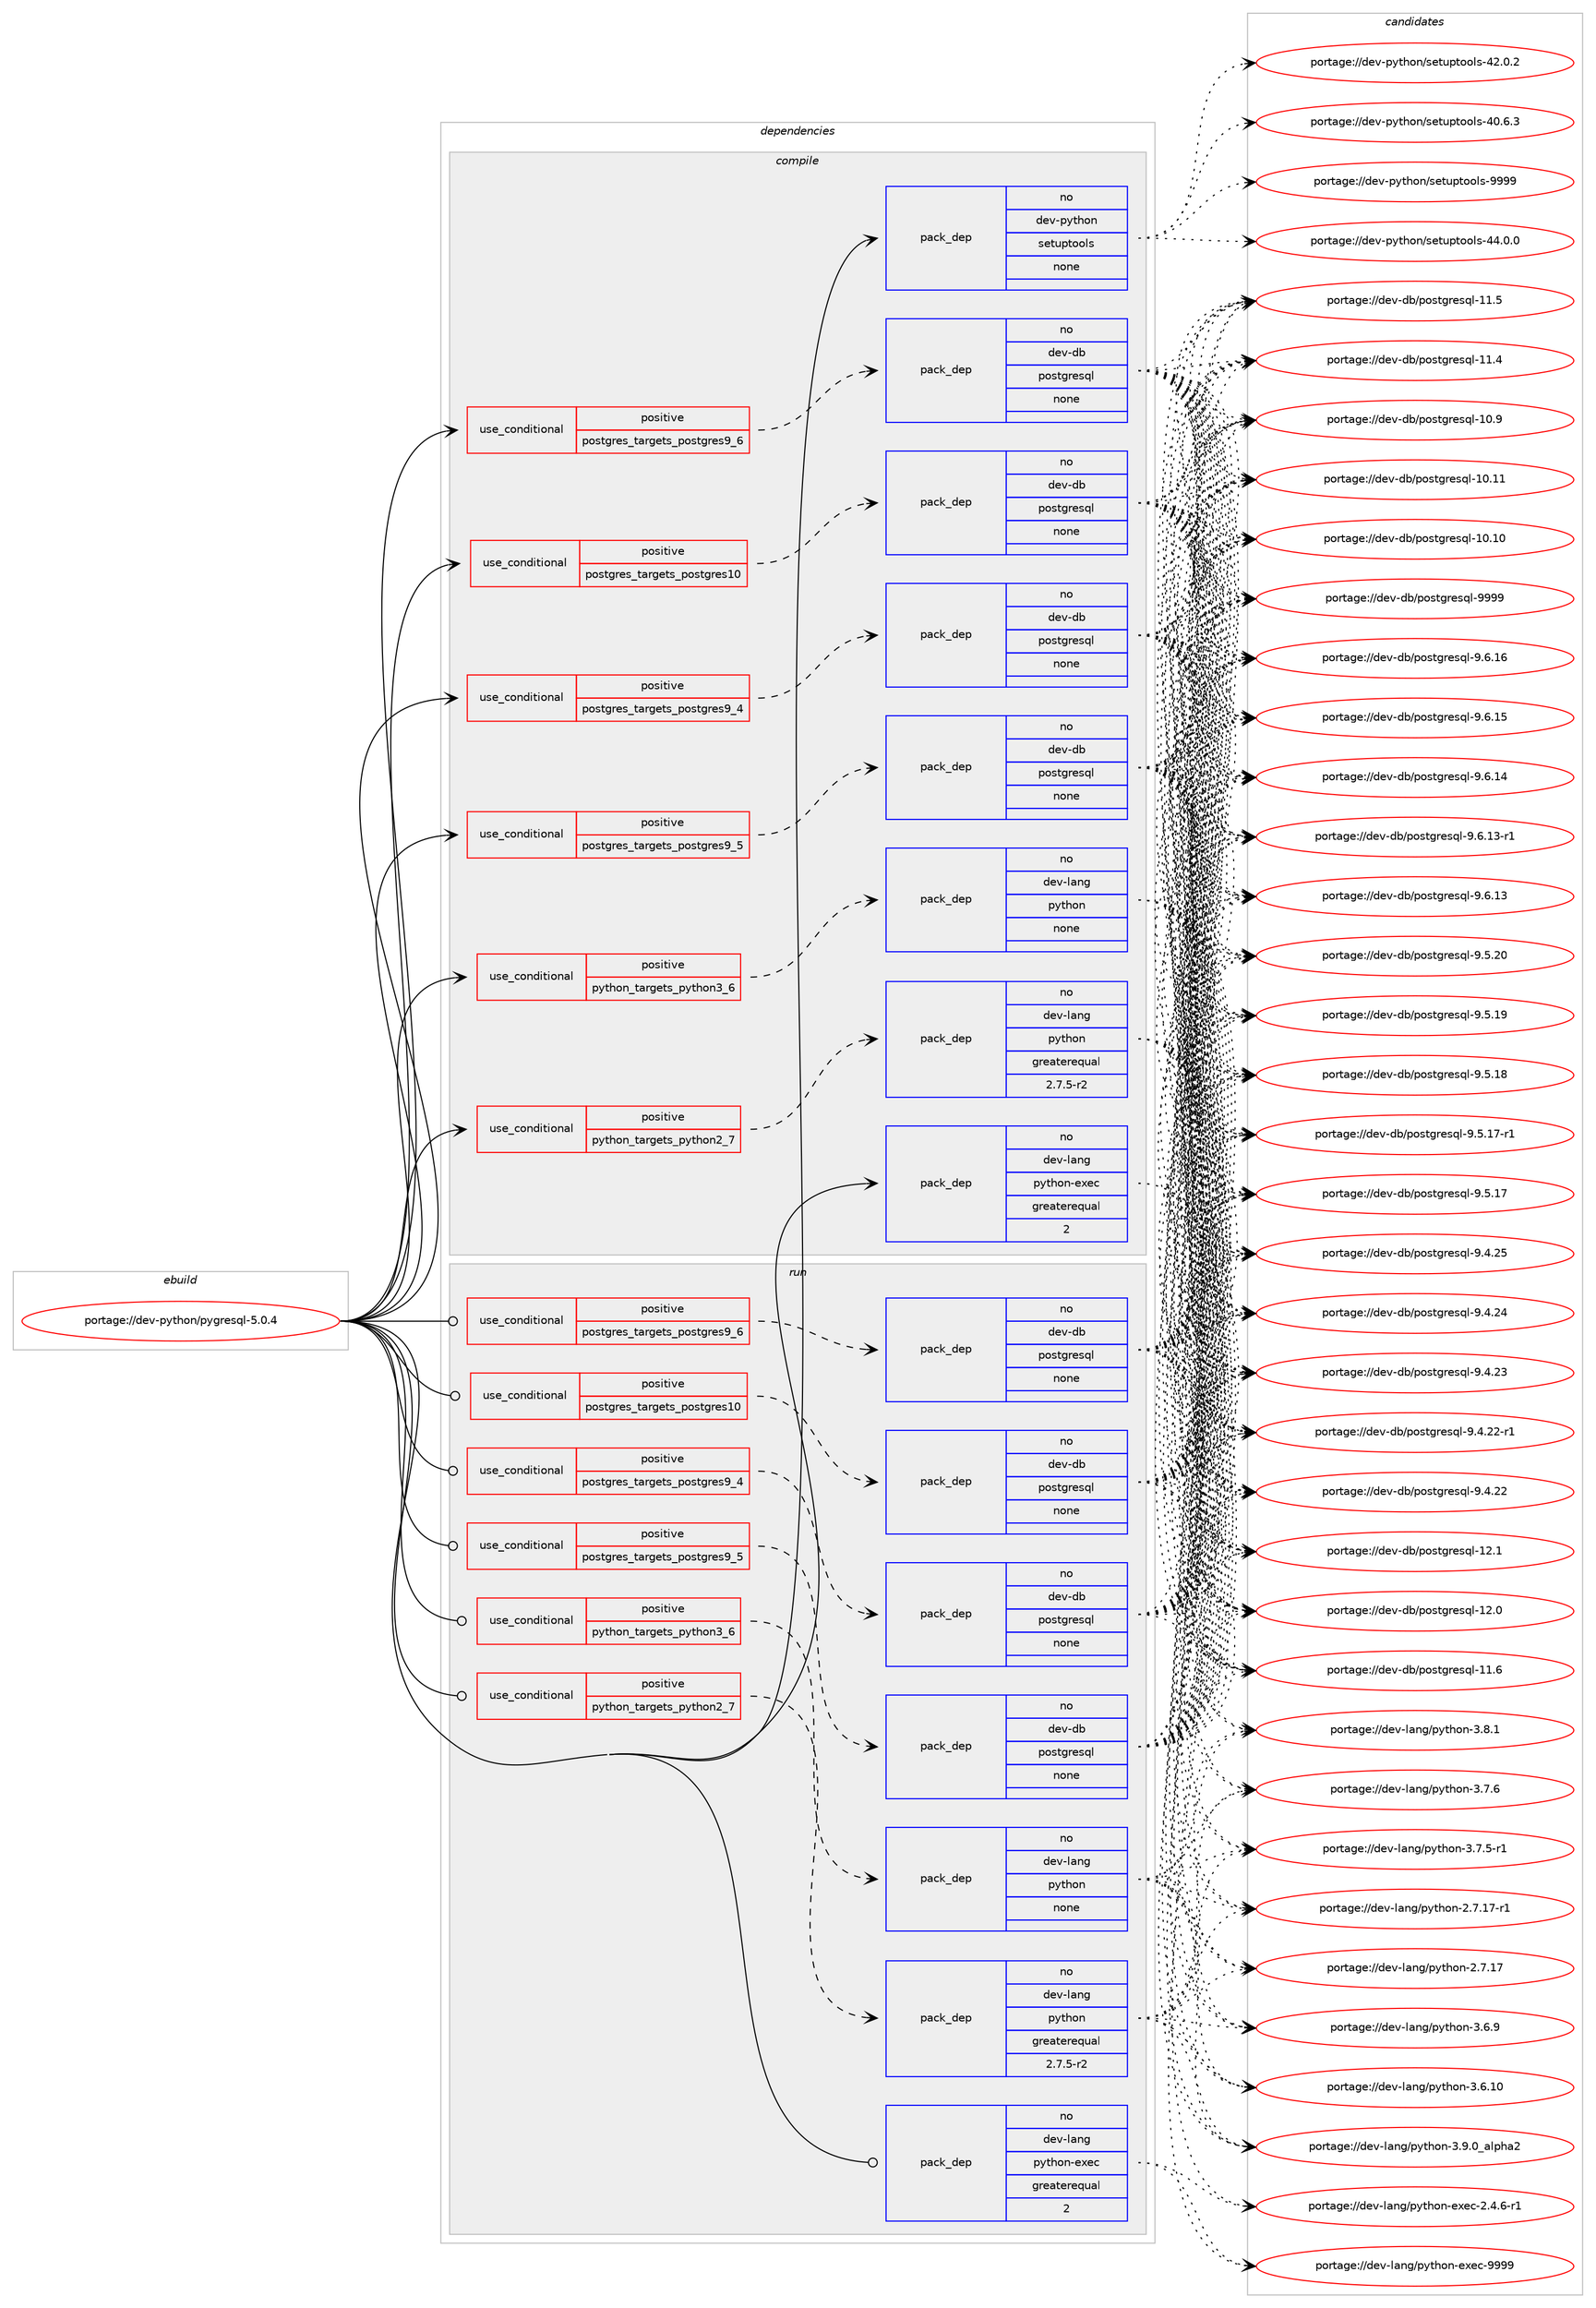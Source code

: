 digraph prolog {

# *************
# Graph options
# *************

newrank=true;
concentrate=true;
compound=true;
graph [rankdir=LR,fontname=Helvetica,fontsize=10,ranksep=1.5];#, ranksep=2.5, nodesep=0.2];
edge  [arrowhead=vee];
node  [fontname=Helvetica,fontsize=10];

# **********
# The ebuild
# **********

subgraph cluster_leftcol {
color=gray;
label=<<i>ebuild</i>>;
id [label="portage://dev-python/pygresql-5.0.4", color=red, width=4, href="../dev-python/pygresql-5.0.4.svg"];
}

# ****************
# The dependencies
# ****************

subgraph cluster_midcol {
color=gray;
label=<<i>dependencies</i>>;
subgraph cluster_compile {
fillcolor="#eeeeee";
style=filled;
label=<<i>compile</i>>;
subgraph cond109330 {
dependency437668 [label=<<TABLE BORDER="0" CELLBORDER="1" CELLSPACING="0" CELLPADDING="4"><TR><TD ROWSPAN="3" CELLPADDING="10">use_conditional</TD></TR><TR><TD>positive</TD></TR><TR><TD>postgres_targets_postgres10</TD></TR></TABLE>>, shape=none, color=red];
subgraph pack323401 {
dependency437669 [label=<<TABLE BORDER="0" CELLBORDER="1" CELLSPACING="0" CELLPADDING="4" WIDTH="220"><TR><TD ROWSPAN="6" CELLPADDING="30">pack_dep</TD></TR><TR><TD WIDTH="110">no</TD></TR><TR><TD>dev-db</TD></TR><TR><TD>postgresql</TD></TR><TR><TD>none</TD></TR><TR><TD></TD></TR></TABLE>>, shape=none, color=blue];
}
dependency437668:e -> dependency437669:w [weight=20,style="dashed",arrowhead="vee"];
}
id:e -> dependency437668:w [weight=20,style="solid",arrowhead="vee"];
subgraph cond109331 {
dependency437670 [label=<<TABLE BORDER="0" CELLBORDER="1" CELLSPACING="0" CELLPADDING="4"><TR><TD ROWSPAN="3" CELLPADDING="10">use_conditional</TD></TR><TR><TD>positive</TD></TR><TR><TD>postgres_targets_postgres9_4</TD></TR></TABLE>>, shape=none, color=red];
subgraph pack323402 {
dependency437671 [label=<<TABLE BORDER="0" CELLBORDER="1" CELLSPACING="0" CELLPADDING="4" WIDTH="220"><TR><TD ROWSPAN="6" CELLPADDING="30">pack_dep</TD></TR><TR><TD WIDTH="110">no</TD></TR><TR><TD>dev-db</TD></TR><TR><TD>postgresql</TD></TR><TR><TD>none</TD></TR><TR><TD></TD></TR></TABLE>>, shape=none, color=blue];
}
dependency437670:e -> dependency437671:w [weight=20,style="dashed",arrowhead="vee"];
}
id:e -> dependency437670:w [weight=20,style="solid",arrowhead="vee"];
subgraph cond109332 {
dependency437672 [label=<<TABLE BORDER="0" CELLBORDER="1" CELLSPACING="0" CELLPADDING="4"><TR><TD ROWSPAN="3" CELLPADDING="10">use_conditional</TD></TR><TR><TD>positive</TD></TR><TR><TD>postgres_targets_postgres9_5</TD></TR></TABLE>>, shape=none, color=red];
subgraph pack323403 {
dependency437673 [label=<<TABLE BORDER="0" CELLBORDER="1" CELLSPACING="0" CELLPADDING="4" WIDTH="220"><TR><TD ROWSPAN="6" CELLPADDING="30">pack_dep</TD></TR><TR><TD WIDTH="110">no</TD></TR><TR><TD>dev-db</TD></TR><TR><TD>postgresql</TD></TR><TR><TD>none</TD></TR><TR><TD></TD></TR></TABLE>>, shape=none, color=blue];
}
dependency437672:e -> dependency437673:w [weight=20,style="dashed",arrowhead="vee"];
}
id:e -> dependency437672:w [weight=20,style="solid",arrowhead="vee"];
subgraph cond109333 {
dependency437674 [label=<<TABLE BORDER="0" CELLBORDER="1" CELLSPACING="0" CELLPADDING="4"><TR><TD ROWSPAN="3" CELLPADDING="10">use_conditional</TD></TR><TR><TD>positive</TD></TR><TR><TD>postgres_targets_postgres9_6</TD></TR></TABLE>>, shape=none, color=red];
subgraph pack323404 {
dependency437675 [label=<<TABLE BORDER="0" CELLBORDER="1" CELLSPACING="0" CELLPADDING="4" WIDTH="220"><TR><TD ROWSPAN="6" CELLPADDING="30">pack_dep</TD></TR><TR><TD WIDTH="110">no</TD></TR><TR><TD>dev-db</TD></TR><TR><TD>postgresql</TD></TR><TR><TD>none</TD></TR><TR><TD></TD></TR></TABLE>>, shape=none, color=blue];
}
dependency437674:e -> dependency437675:w [weight=20,style="dashed",arrowhead="vee"];
}
id:e -> dependency437674:w [weight=20,style="solid",arrowhead="vee"];
subgraph cond109334 {
dependency437676 [label=<<TABLE BORDER="0" CELLBORDER="1" CELLSPACING="0" CELLPADDING="4"><TR><TD ROWSPAN="3" CELLPADDING="10">use_conditional</TD></TR><TR><TD>positive</TD></TR><TR><TD>python_targets_python2_7</TD></TR></TABLE>>, shape=none, color=red];
subgraph pack323405 {
dependency437677 [label=<<TABLE BORDER="0" CELLBORDER="1" CELLSPACING="0" CELLPADDING="4" WIDTH="220"><TR><TD ROWSPAN="6" CELLPADDING="30">pack_dep</TD></TR><TR><TD WIDTH="110">no</TD></TR><TR><TD>dev-lang</TD></TR><TR><TD>python</TD></TR><TR><TD>greaterequal</TD></TR><TR><TD>2.7.5-r2</TD></TR></TABLE>>, shape=none, color=blue];
}
dependency437676:e -> dependency437677:w [weight=20,style="dashed",arrowhead="vee"];
}
id:e -> dependency437676:w [weight=20,style="solid",arrowhead="vee"];
subgraph cond109335 {
dependency437678 [label=<<TABLE BORDER="0" CELLBORDER="1" CELLSPACING="0" CELLPADDING="4"><TR><TD ROWSPAN="3" CELLPADDING="10">use_conditional</TD></TR><TR><TD>positive</TD></TR><TR><TD>python_targets_python3_6</TD></TR></TABLE>>, shape=none, color=red];
subgraph pack323406 {
dependency437679 [label=<<TABLE BORDER="0" CELLBORDER="1" CELLSPACING="0" CELLPADDING="4" WIDTH="220"><TR><TD ROWSPAN="6" CELLPADDING="30">pack_dep</TD></TR><TR><TD WIDTH="110">no</TD></TR><TR><TD>dev-lang</TD></TR><TR><TD>python</TD></TR><TR><TD>none</TD></TR><TR><TD></TD></TR></TABLE>>, shape=none, color=blue];
}
dependency437678:e -> dependency437679:w [weight=20,style="dashed",arrowhead="vee"];
}
id:e -> dependency437678:w [weight=20,style="solid",arrowhead="vee"];
subgraph pack323407 {
dependency437680 [label=<<TABLE BORDER="0" CELLBORDER="1" CELLSPACING="0" CELLPADDING="4" WIDTH="220"><TR><TD ROWSPAN="6" CELLPADDING="30">pack_dep</TD></TR><TR><TD WIDTH="110">no</TD></TR><TR><TD>dev-lang</TD></TR><TR><TD>python-exec</TD></TR><TR><TD>greaterequal</TD></TR><TR><TD>2</TD></TR></TABLE>>, shape=none, color=blue];
}
id:e -> dependency437680:w [weight=20,style="solid",arrowhead="vee"];
subgraph pack323408 {
dependency437681 [label=<<TABLE BORDER="0" CELLBORDER="1" CELLSPACING="0" CELLPADDING="4" WIDTH="220"><TR><TD ROWSPAN="6" CELLPADDING="30">pack_dep</TD></TR><TR><TD WIDTH="110">no</TD></TR><TR><TD>dev-python</TD></TR><TR><TD>setuptools</TD></TR><TR><TD>none</TD></TR><TR><TD></TD></TR></TABLE>>, shape=none, color=blue];
}
id:e -> dependency437681:w [weight=20,style="solid",arrowhead="vee"];
}
subgraph cluster_compileandrun {
fillcolor="#eeeeee";
style=filled;
label=<<i>compile and run</i>>;
}
subgraph cluster_run {
fillcolor="#eeeeee";
style=filled;
label=<<i>run</i>>;
subgraph cond109336 {
dependency437682 [label=<<TABLE BORDER="0" CELLBORDER="1" CELLSPACING="0" CELLPADDING="4"><TR><TD ROWSPAN="3" CELLPADDING="10">use_conditional</TD></TR><TR><TD>positive</TD></TR><TR><TD>postgres_targets_postgres10</TD></TR></TABLE>>, shape=none, color=red];
subgraph pack323409 {
dependency437683 [label=<<TABLE BORDER="0" CELLBORDER="1" CELLSPACING="0" CELLPADDING="4" WIDTH="220"><TR><TD ROWSPAN="6" CELLPADDING="30">pack_dep</TD></TR><TR><TD WIDTH="110">no</TD></TR><TR><TD>dev-db</TD></TR><TR><TD>postgresql</TD></TR><TR><TD>none</TD></TR><TR><TD></TD></TR></TABLE>>, shape=none, color=blue];
}
dependency437682:e -> dependency437683:w [weight=20,style="dashed",arrowhead="vee"];
}
id:e -> dependency437682:w [weight=20,style="solid",arrowhead="odot"];
subgraph cond109337 {
dependency437684 [label=<<TABLE BORDER="0" CELLBORDER="1" CELLSPACING="0" CELLPADDING="4"><TR><TD ROWSPAN="3" CELLPADDING="10">use_conditional</TD></TR><TR><TD>positive</TD></TR><TR><TD>postgres_targets_postgres9_4</TD></TR></TABLE>>, shape=none, color=red];
subgraph pack323410 {
dependency437685 [label=<<TABLE BORDER="0" CELLBORDER="1" CELLSPACING="0" CELLPADDING="4" WIDTH="220"><TR><TD ROWSPAN="6" CELLPADDING="30">pack_dep</TD></TR><TR><TD WIDTH="110">no</TD></TR><TR><TD>dev-db</TD></TR><TR><TD>postgresql</TD></TR><TR><TD>none</TD></TR><TR><TD></TD></TR></TABLE>>, shape=none, color=blue];
}
dependency437684:e -> dependency437685:w [weight=20,style="dashed",arrowhead="vee"];
}
id:e -> dependency437684:w [weight=20,style="solid",arrowhead="odot"];
subgraph cond109338 {
dependency437686 [label=<<TABLE BORDER="0" CELLBORDER="1" CELLSPACING="0" CELLPADDING="4"><TR><TD ROWSPAN="3" CELLPADDING="10">use_conditional</TD></TR><TR><TD>positive</TD></TR><TR><TD>postgres_targets_postgres9_5</TD></TR></TABLE>>, shape=none, color=red];
subgraph pack323411 {
dependency437687 [label=<<TABLE BORDER="0" CELLBORDER="1" CELLSPACING="0" CELLPADDING="4" WIDTH="220"><TR><TD ROWSPAN="6" CELLPADDING="30">pack_dep</TD></TR><TR><TD WIDTH="110">no</TD></TR><TR><TD>dev-db</TD></TR><TR><TD>postgresql</TD></TR><TR><TD>none</TD></TR><TR><TD></TD></TR></TABLE>>, shape=none, color=blue];
}
dependency437686:e -> dependency437687:w [weight=20,style="dashed",arrowhead="vee"];
}
id:e -> dependency437686:w [weight=20,style="solid",arrowhead="odot"];
subgraph cond109339 {
dependency437688 [label=<<TABLE BORDER="0" CELLBORDER="1" CELLSPACING="0" CELLPADDING="4"><TR><TD ROWSPAN="3" CELLPADDING="10">use_conditional</TD></TR><TR><TD>positive</TD></TR><TR><TD>postgres_targets_postgres9_6</TD></TR></TABLE>>, shape=none, color=red];
subgraph pack323412 {
dependency437689 [label=<<TABLE BORDER="0" CELLBORDER="1" CELLSPACING="0" CELLPADDING="4" WIDTH="220"><TR><TD ROWSPAN="6" CELLPADDING="30">pack_dep</TD></TR><TR><TD WIDTH="110">no</TD></TR><TR><TD>dev-db</TD></TR><TR><TD>postgresql</TD></TR><TR><TD>none</TD></TR><TR><TD></TD></TR></TABLE>>, shape=none, color=blue];
}
dependency437688:e -> dependency437689:w [weight=20,style="dashed",arrowhead="vee"];
}
id:e -> dependency437688:w [weight=20,style="solid",arrowhead="odot"];
subgraph cond109340 {
dependency437690 [label=<<TABLE BORDER="0" CELLBORDER="1" CELLSPACING="0" CELLPADDING="4"><TR><TD ROWSPAN="3" CELLPADDING="10">use_conditional</TD></TR><TR><TD>positive</TD></TR><TR><TD>python_targets_python2_7</TD></TR></TABLE>>, shape=none, color=red];
subgraph pack323413 {
dependency437691 [label=<<TABLE BORDER="0" CELLBORDER="1" CELLSPACING="0" CELLPADDING="4" WIDTH="220"><TR><TD ROWSPAN="6" CELLPADDING="30">pack_dep</TD></TR><TR><TD WIDTH="110">no</TD></TR><TR><TD>dev-lang</TD></TR><TR><TD>python</TD></TR><TR><TD>greaterequal</TD></TR><TR><TD>2.7.5-r2</TD></TR></TABLE>>, shape=none, color=blue];
}
dependency437690:e -> dependency437691:w [weight=20,style="dashed",arrowhead="vee"];
}
id:e -> dependency437690:w [weight=20,style="solid",arrowhead="odot"];
subgraph cond109341 {
dependency437692 [label=<<TABLE BORDER="0" CELLBORDER="1" CELLSPACING="0" CELLPADDING="4"><TR><TD ROWSPAN="3" CELLPADDING="10">use_conditional</TD></TR><TR><TD>positive</TD></TR><TR><TD>python_targets_python3_6</TD></TR></TABLE>>, shape=none, color=red];
subgraph pack323414 {
dependency437693 [label=<<TABLE BORDER="0" CELLBORDER="1" CELLSPACING="0" CELLPADDING="4" WIDTH="220"><TR><TD ROWSPAN="6" CELLPADDING="30">pack_dep</TD></TR><TR><TD WIDTH="110">no</TD></TR><TR><TD>dev-lang</TD></TR><TR><TD>python</TD></TR><TR><TD>none</TD></TR><TR><TD></TD></TR></TABLE>>, shape=none, color=blue];
}
dependency437692:e -> dependency437693:w [weight=20,style="dashed",arrowhead="vee"];
}
id:e -> dependency437692:w [weight=20,style="solid",arrowhead="odot"];
subgraph pack323415 {
dependency437694 [label=<<TABLE BORDER="0" CELLBORDER="1" CELLSPACING="0" CELLPADDING="4" WIDTH="220"><TR><TD ROWSPAN="6" CELLPADDING="30">pack_dep</TD></TR><TR><TD WIDTH="110">no</TD></TR><TR><TD>dev-lang</TD></TR><TR><TD>python-exec</TD></TR><TR><TD>greaterequal</TD></TR><TR><TD>2</TD></TR></TABLE>>, shape=none, color=blue];
}
id:e -> dependency437694:w [weight=20,style="solid",arrowhead="odot"];
}
}

# **************
# The candidates
# **************

subgraph cluster_choices {
rank=same;
color=gray;
label=<<i>candidates</i>>;

subgraph choice323401 {
color=black;
nodesep=1;
choice1001011184510098471121111151161031141011151131084557575757 [label="portage://dev-db/postgresql-9999", color=red, width=4,href="../dev-db/postgresql-9999.svg"];
choice10010111845100984711211111511610311410111511310845574654464954 [label="portage://dev-db/postgresql-9.6.16", color=red, width=4,href="../dev-db/postgresql-9.6.16.svg"];
choice10010111845100984711211111511610311410111511310845574654464953 [label="portage://dev-db/postgresql-9.6.15", color=red, width=4,href="../dev-db/postgresql-9.6.15.svg"];
choice10010111845100984711211111511610311410111511310845574654464952 [label="portage://dev-db/postgresql-9.6.14", color=red, width=4,href="../dev-db/postgresql-9.6.14.svg"];
choice100101118451009847112111115116103114101115113108455746544649514511449 [label="portage://dev-db/postgresql-9.6.13-r1", color=red, width=4,href="../dev-db/postgresql-9.6.13-r1.svg"];
choice10010111845100984711211111511610311410111511310845574654464951 [label="portage://dev-db/postgresql-9.6.13", color=red, width=4,href="../dev-db/postgresql-9.6.13.svg"];
choice10010111845100984711211111511610311410111511310845574653465048 [label="portage://dev-db/postgresql-9.5.20", color=red, width=4,href="../dev-db/postgresql-9.5.20.svg"];
choice10010111845100984711211111511610311410111511310845574653464957 [label="portage://dev-db/postgresql-9.5.19", color=red, width=4,href="../dev-db/postgresql-9.5.19.svg"];
choice10010111845100984711211111511610311410111511310845574653464956 [label="portage://dev-db/postgresql-9.5.18", color=red, width=4,href="../dev-db/postgresql-9.5.18.svg"];
choice100101118451009847112111115116103114101115113108455746534649554511449 [label="portage://dev-db/postgresql-9.5.17-r1", color=red, width=4,href="../dev-db/postgresql-9.5.17-r1.svg"];
choice10010111845100984711211111511610311410111511310845574653464955 [label="portage://dev-db/postgresql-9.5.17", color=red, width=4,href="../dev-db/postgresql-9.5.17.svg"];
choice10010111845100984711211111511610311410111511310845574652465053 [label="portage://dev-db/postgresql-9.4.25", color=red, width=4,href="../dev-db/postgresql-9.4.25.svg"];
choice10010111845100984711211111511610311410111511310845574652465052 [label="portage://dev-db/postgresql-9.4.24", color=red, width=4,href="../dev-db/postgresql-9.4.24.svg"];
choice10010111845100984711211111511610311410111511310845574652465051 [label="portage://dev-db/postgresql-9.4.23", color=red, width=4,href="../dev-db/postgresql-9.4.23.svg"];
choice100101118451009847112111115116103114101115113108455746524650504511449 [label="portage://dev-db/postgresql-9.4.22-r1", color=red, width=4,href="../dev-db/postgresql-9.4.22-r1.svg"];
choice10010111845100984711211111511610311410111511310845574652465050 [label="portage://dev-db/postgresql-9.4.22", color=red, width=4,href="../dev-db/postgresql-9.4.22.svg"];
choice1001011184510098471121111151161031141011151131084549504649 [label="portage://dev-db/postgresql-12.1", color=red, width=4,href="../dev-db/postgresql-12.1.svg"];
choice1001011184510098471121111151161031141011151131084549504648 [label="portage://dev-db/postgresql-12.0", color=red, width=4,href="../dev-db/postgresql-12.0.svg"];
choice1001011184510098471121111151161031141011151131084549494654 [label="portage://dev-db/postgresql-11.6", color=red, width=4,href="../dev-db/postgresql-11.6.svg"];
choice1001011184510098471121111151161031141011151131084549494653 [label="portage://dev-db/postgresql-11.5", color=red, width=4,href="../dev-db/postgresql-11.5.svg"];
choice1001011184510098471121111151161031141011151131084549494652 [label="portage://dev-db/postgresql-11.4", color=red, width=4,href="../dev-db/postgresql-11.4.svg"];
choice1001011184510098471121111151161031141011151131084549484657 [label="portage://dev-db/postgresql-10.9", color=red, width=4,href="../dev-db/postgresql-10.9.svg"];
choice100101118451009847112111115116103114101115113108454948464949 [label="portage://dev-db/postgresql-10.11", color=red, width=4,href="../dev-db/postgresql-10.11.svg"];
choice100101118451009847112111115116103114101115113108454948464948 [label="portage://dev-db/postgresql-10.10", color=red, width=4,href="../dev-db/postgresql-10.10.svg"];
dependency437669:e -> choice1001011184510098471121111151161031141011151131084557575757:w [style=dotted,weight="100"];
dependency437669:e -> choice10010111845100984711211111511610311410111511310845574654464954:w [style=dotted,weight="100"];
dependency437669:e -> choice10010111845100984711211111511610311410111511310845574654464953:w [style=dotted,weight="100"];
dependency437669:e -> choice10010111845100984711211111511610311410111511310845574654464952:w [style=dotted,weight="100"];
dependency437669:e -> choice100101118451009847112111115116103114101115113108455746544649514511449:w [style=dotted,weight="100"];
dependency437669:e -> choice10010111845100984711211111511610311410111511310845574654464951:w [style=dotted,weight="100"];
dependency437669:e -> choice10010111845100984711211111511610311410111511310845574653465048:w [style=dotted,weight="100"];
dependency437669:e -> choice10010111845100984711211111511610311410111511310845574653464957:w [style=dotted,weight="100"];
dependency437669:e -> choice10010111845100984711211111511610311410111511310845574653464956:w [style=dotted,weight="100"];
dependency437669:e -> choice100101118451009847112111115116103114101115113108455746534649554511449:w [style=dotted,weight="100"];
dependency437669:e -> choice10010111845100984711211111511610311410111511310845574653464955:w [style=dotted,weight="100"];
dependency437669:e -> choice10010111845100984711211111511610311410111511310845574652465053:w [style=dotted,weight="100"];
dependency437669:e -> choice10010111845100984711211111511610311410111511310845574652465052:w [style=dotted,weight="100"];
dependency437669:e -> choice10010111845100984711211111511610311410111511310845574652465051:w [style=dotted,weight="100"];
dependency437669:e -> choice100101118451009847112111115116103114101115113108455746524650504511449:w [style=dotted,weight="100"];
dependency437669:e -> choice10010111845100984711211111511610311410111511310845574652465050:w [style=dotted,weight="100"];
dependency437669:e -> choice1001011184510098471121111151161031141011151131084549504649:w [style=dotted,weight="100"];
dependency437669:e -> choice1001011184510098471121111151161031141011151131084549504648:w [style=dotted,weight="100"];
dependency437669:e -> choice1001011184510098471121111151161031141011151131084549494654:w [style=dotted,weight="100"];
dependency437669:e -> choice1001011184510098471121111151161031141011151131084549494653:w [style=dotted,weight="100"];
dependency437669:e -> choice1001011184510098471121111151161031141011151131084549494652:w [style=dotted,weight="100"];
dependency437669:e -> choice1001011184510098471121111151161031141011151131084549484657:w [style=dotted,weight="100"];
dependency437669:e -> choice100101118451009847112111115116103114101115113108454948464949:w [style=dotted,weight="100"];
dependency437669:e -> choice100101118451009847112111115116103114101115113108454948464948:w [style=dotted,weight="100"];
}
subgraph choice323402 {
color=black;
nodesep=1;
choice1001011184510098471121111151161031141011151131084557575757 [label="portage://dev-db/postgresql-9999", color=red, width=4,href="../dev-db/postgresql-9999.svg"];
choice10010111845100984711211111511610311410111511310845574654464954 [label="portage://dev-db/postgresql-9.6.16", color=red, width=4,href="../dev-db/postgresql-9.6.16.svg"];
choice10010111845100984711211111511610311410111511310845574654464953 [label="portage://dev-db/postgresql-9.6.15", color=red, width=4,href="../dev-db/postgresql-9.6.15.svg"];
choice10010111845100984711211111511610311410111511310845574654464952 [label="portage://dev-db/postgresql-9.6.14", color=red, width=4,href="../dev-db/postgresql-9.6.14.svg"];
choice100101118451009847112111115116103114101115113108455746544649514511449 [label="portage://dev-db/postgresql-9.6.13-r1", color=red, width=4,href="../dev-db/postgresql-9.6.13-r1.svg"];
choice10010111845100984711211111511610311410111511310845574654464951 [label="portage://dev-db/postgresql-9.6.13", color=red, width=4,href="../dev-db/postgresql-9.6.13.svg"];
choice10010111845100984711211111511610311410111511310845574653465048 [label="portage://dev-db/postgresql-9.5.20", color=red, width=4,href="../dev-db/postgresql-9.5.20.svg"];
choice10010111845100984711211111511610311410111511310845574653464957 [label="portage://dev-db/postgresql-9.5.19", color=red, width=4,href="../dev-db/postgresql-9.5.19.svg"];
choice10010111845100984711211111511610311410111511310845574653464956 [label="portage://dev-db/postgresql-9.5.18", color=red, width=4,href="../dev-db/postgresql-9.5.18.svg"];
choice100101118451009847112111115116103114101115113108455746534649554511449 [label="portage://dev-db/postgresql-9.5.17-r1", color=red, width=4,href="../dev-db/postgresql-9.5.17-r1.svg"];
choice10010111845100984711211111511610311410111511310845574653464955 [label="portage://dev-db/postgresql-9.5.17", color=red, width=4,href="../dev-db/postgresql-9.5.17.svg"];
choice10010111845100984711211111511610311410111511310845574652465053 [label="portage://dev-db/postgresql-9.4.25", color=red, width=4,href="../dev-db/postgresql-9.4.25.svg"];
choice10010111845100984711211111511610311410111511310845574652465052 [label="portage://dev-db/postgresql-9.4.24", color=red, width=4,href="../dev-db/postgresql-9.4.24.svg"];
choice10010111845100984711211111511610311410111511310845574652465051 [label="portage://dev-db/postgresql-9.4.23", color=red, width=4,href="../dev-db/postgresql-9.4.23.svg"];
choice100101118451009847112111115116103114101115113108455746524650504511449 [label="portage://dev-db/postgresql-9.4.22-r1", color=red, width=4,href="../dev-db/postgresql-9.4.22-r1.svg"];
choice10010111845100984711211111511610311410111511310845574652465050 [label="portage://dev-db/postgresql-9.4.22", color=red, width=4,href="../dev-db/postgresql-9.4.22.svg"];
choice1001011184510098471121111151161031141011151131084549504649 [label="portage://dev-db/postgresql-12.1", color=red, width=4,href="../dev-db/postgresql-12.1.svg"];
choice1001011184510098471121111151161031141011151131084549504648 [label="portage://dev-db/postgresql-12.0", color=red, width=4,href="../dev-db/postgresql-12.0.svg"];
choice1001011184510098471121111151161031141011151131084549494654 [label="portage://dev-db/postgresql-11.6", color=red, width=4,href="../dev-db/postgresql-11.6.svg"];
choice1001011184510098471121111151161031141011151131084549494653 [label="portage://dev-db/postgresql-11.5", color=red, width=4,href="../dev-db/postgresql-11.5.svg"];
choice1001011184510098471121111151161031141011151131084549494652 [label="portage://dev-db/postgresql-11.4", color=red, width=4,href="../dev-db/postgresql-11.4.svg"];
choice1001011184510098471121111151161031141011151131084549484657 [label="portage://dev-db/postgresql-10.9", color=red, width=4,href="../dev-db/postgresql-10.9.svg"];
choice100101118451009847112111115116103114101115113108454948464949 [label="portage://dev-db/postgresql-10.11", color=red, width=4,href="../dev-db/postgresql-10.11.svg"];
choice100101118451009847112111115116103114101115113108454948464948 [label="portage://dev-db/postgresql-10.10", color=red, width=4,href="../dev-db/postgresql-10.10.svg"];
dependency437671:e -> choice1001011184510098471121111151161031141011151131084557575757:w [style=dotted,weight="100"];
dependency437671:e -> choice10010111845100984711211111511610311410111511310845574654464954:w [style=dotted,weight="100"];
dependency437671:e -> choice10010111845100984711211111511610311410111511310845574654464953:w [style=dotted,weight="100"];
dependency437671:e -> choice10010111845100984711211111511610311410111511310845574654464952:w [style=dotted,weight="100"];
dependency437671:e -> choice100101118451009847112111115116103114101115113108455746544649514511449:w [style=dotted,weight="100"];
dependency437671:e -> choice10010111845100984711211111511610311410111511310845574654464951:w [style=dotted,weight="100"];
dependency437671:e -> choice10010111845100984711211111511610311410111511310845574653465048:w [style=dotted,weight="100"];
dependency437671:e -> choice10010111845100984711211111511610311410111511310845574653464957:w [style=dotted,weight="100"];
dependency437671:e -> choice10010111845100984711211111511610311410111511310845574653464956:w [style=dotted,weight="100"];
dependency437671:e -> choice100101118451009847112111115116103114101115113108455746534649554511449:w [style=dotted,weight="100"];
dependency437671:e -> choice10010111845100984711211111511610311410111511310845574653464955:w [style=dotted,weight="100"];
dependency437671:e -> choice10010111845100984711211111511610311410111511310845574652465053:w [style=dotted,weight="100"];
dependency437671:e -> choice10010111845100984711211111511610311410111511310845574652465052:w [style=dotted,weight="100"];
dependency437671:e -> choice10010111845100984711211111511610311410111511310845574652465051:w [style=dotted,weight="100"];
dependency437671:e -> choice100101118451009847112111115116103114101115113108455746524650504511449:w [style=dotted,weight="100"];
dependency437671:e -> choice10010111845100984711211111511610311410111511310845574652465050:w [style=dotted,weight="100"];
dependency437671:e -> choice1001011184510098471121111151161031141011151131084549504649:w [style=dotted,weight="100"];
dependency437671:e -> choice1001011184510098471121111151161031141011151131084549504648:w [style=dotted,weight="100"];
dependency437671:e -> choice1001011184510098471121111151161031141011151131084549494654:w [style=dotted,weight="100"];
dependency437671:e -> choice1001011184510098471121111151161031141011151131084549494653:w [style=dotted,weight="100"];
dependency437671:e -> choice1001011184510098471121111151161031141011151131084549494652:w [style=dotted,weight="100"];
dependency437671:e -> choice1001011184510098471121111151161031141011151131084549484657:w [style=dotted,weight="100"];
dependency437671:e -> choice100101118451009847112111115116103114101115113108454948464949:w [style=dotted,weight="100"];
dependency437671:e -> choice100101118451009847112111115116103114101115113108454948464948:w [style=dotted,weight="100"];
}
subgraph choice323403 {
color=black;
nodesep=1;
choice1001011184510098471121111151161031141011151131084557575757 [label="portage://dev-db/postgresql-9999", color=red, width=4,href="../dev-db/postgresql-9999.svg"];
choice10010111845100984711211111511610311410111511310845574654464954 [label="portage://dev-db/postgresql-9.6.16", color=red, width=4,href="../dev-db/postgresql-9.6.16.svg"];
choice10010111845100984711211111511610311410111511310845574654464953 [label="portage://dev-db/postgresql-9.6.15", color=red, width=4,href="../dev-db/postgresql-9.6.15.svg"];
choice10010111845100984711211111511610311410111511310845574654464952 [label="portage://dev-db/postgresql-9.6.14", color=red, width=4,href="../dev-db/postgresql-9.6.14.svg"];
choice100101118451009847112111115116103114101115113108455746544649514511449 [label="portage://dev-db/postgresql-9.6.13-r1", color=red, width=4,href="../dev-db/postgresql-9.6.13-r1.svg"];
choice10010111845100984711211111511610311410111511310845574654464951 [label="portage://dev-db/postgresql-9.6.13", color=red, width=4,href="../dev-db/postgresql-9.6.13.svg"];
choice10010111845100984711211111511610311410111511310845574653465048 [label="portage://dev-db/postgresql-9.5.20", color=red, width=4,href="../dev-db/postgresql-9.5.20.svg"];
choice10010111845100984711211111511610311410111511310845574653464957 [label="portage://dev-db/postgresql-9.5.19", color=red, width=4,href="../dev-db/postgresql-9.5.19.svg"];
choice10010111845100984711211111511610311410111511310845574653464956 [label="portage://dev-db/postgresql-9.5.18", color=red, width=4,href="../dev-db/postgresql-9.5.18.svg"];
choice100101118451009847112111115116103114101115113108455746534649554511449 [label="portage://dev-db/postgresql-9.5.17-r1", color=red, width=4,href="../dev-db/postgresql-9.5.17-r1.svg"];
choice10010111845100984711211111511610311410111511310845574653464955 [label="portage://dev-db/postgresql-9.5.17", color=red, width=4,href="../dev-db/postgresql-9.5.17.svg"];
choice10010111845100984711211111511610311410111511310845574652465053 [label="portage://dev-db/postgresql-9.4.25", color=red, width=4,href="../dev-db/postgresql-9.4.25.svg"];
choice10010111845100984711211111511610311410111511310845574652465052 [label="portage://dev-db/postgresql-9.4.24", color=red, width=4,href="../dev-db/postgresql-9.4.24.svg"];
choice10010111845100984711211111511610311410111511310845574652465051 [label="portage://dev-db/postgresql-9.4.23", color=red, width=4,href="../dev-db/postgresql-9.4.23.svg"];
choice100101118451009847112111115116103114101115113108455746524650504511449 [label="portage://dev-db/postgresql-9.4.22-r1", color=red, width=4,href="../dev-db/postgresql-9.4.22-r1.svg"];
choice10010111845100984711211111511610311410111511310845574652465050 [label="portage://dev-db/postgresql-9.4.22", color=red, width=4,href="../dev-db/postgresql-9.4.22.svg"];
choice1001011184510098471121111151161031141011151131084549504649 [label="portage://dev-db/postgresql-12.1", color=red, width=4,href="../dev-db/postgresql-12.1.svg"];
choice1001011184510098471121111151161031141011151131084549504648 [label="portage://dev-db/postgresql-12.0", color=red, width=4,href="../dev-db/postgresql-12.0.svg"];
choice1001011184510098471121111151161031141011151131084549494654 [label="portage://dev-db/postgresql-11.6", color=red, width=4,href="../dev-db/postgresql-11.6.svg"];
choice1001011184510098471121111151161031141011151131084549494653 [label="portage://dev-db/postgresql-11.5", color=red, width=4,href="../dev-db/postgresql-11.5.svg"];
choice1001011184510098471121111151161031141011151131084549494652 [label="portage://dev-db/postgresql-11.4", color=red, width=4,href="../dev-db/postgresql-11.4.svg"];
choice1001011184510098471121111151161031141011151131084549484657 [label="portage://dev-db/postgresql-10.9", color=red, width=4,href="../dev-db/postgresql-10.9.svg"];
choice100101118451009847112111115116103114101115113108454948464949 [label="portage://dev-db/postgresql-10.11", color=red, width=4,href="../dev-db/postgresql-10.11.svg"];
choice100101118451009847112111115116103114101115113108454948464948 [label="portage://dev-db/postgresql-10.10", color=red, width=4,href="../dev-db/postgresql-10.10.svg"];
dependency437673:e -> choice1001011184510098471121111151161031141011151131084557575757:w [style=dotted,weight="100"];
dependency437673:e -> choice10010111845100984711211111511610311410111511310845574654464954:w [style=dotted,weight="100"];
dependency437673:e -> choice10010111845100984711211111511610311410111511310845574654464953:w [style=dotted,weight="100"];
dependency437673:e -> choice10010111845100984711211111511610311410111511310845574654464952:w [style=dotted,weight="100"];
dependency437673:e -> choice100101118451009847112111115116103114101115113108455746544649514511449:w [style=dotted,weight="100"];
dependency437673:e -> choice10010111845100984711211111511610311410111511310845574654464951:w [style=dotted,weight="100"];
dependency437673:e -> choice10010111845100984711211111511610311410111511310845574653465048:w [style=dotted,weight="100"];
dependency437673:e -> choice10010111845100984711211111511610311410111511310845574653464957:w [style=dotted,weight="100"];
dependency437673:e -> choice10010111845100984711211111511610311410111511310845574653464956:w [style=dotted,weight="100"];
dependency437673:e -> choice100101118451009847112111115116103114101115113108455746534649554511449:w [style=dotted,weight="100"];
dependency437673:e -> choice10010111845100984711211111511610311410111511310845574653464955:w [style=dotted,weight="100"];
dependency437673:e -> choice10010111845100984711211111511610311410111511310845574652465053:w [style=dotted,weight="100"];
dependency437673:e -> choice10010111845100984711211111511610311410111511310845574652465052:w [style=dotted,weight="100"];
dependency437673:e -> choice10010111845100984711211111511610311410111511310845574652465051:w [style=dotted,weight="100"];
dependency437673:e -> choice100101118451009847112111115116103114101115113108455746524650504511449:w [style=dotted,weight="100"];
dependency437673:e -> choice10010111845100984711211111511610311410111511310845574652465050:w [style=dotted,weight="100"];
dependency437673:e -> choice1001011184510098471121111151161031141011151131084549504649:w [style=dotted,weight="100"];
dependency437673:e -> choice1001011184510098471121111151161031141011151131084549504648:w [style=dotted,weight="100"];
dependency437673:e -> choice1001011184510098471121111151161031141011151131084549494654:w [style=dotted,weight="100"];
dependency437673:e -> choice1001011184510098471121111151161031141011151131084549494653:w [style=dotted,weight="100"];
dependency437673:e -> choice1001011184510098471121111151161031141011151131084549494652:w [style=dotted,weight="100"];
dependency437673:e -> choice1001011184510098471121111151161031141011151131084549484657:w [style=dotted,weight="100"];
dependency437673:e -> choice100101118451009847112111115116103114101115113108454948464949:w [style=dotted,weight="100"];
dependency437673:e -> choice100101118451009847112111115116103114101115113108454948464948:w [style=dotted,weight="100"];
}
subgraph choice323404 {
color=black;
nodesep=1;
choice1001011184510098471121111151161031141011151131084557575757 [label="portage://dev-db/postgresql-9999", color=red, width=4,href="../dev-db/postgresql-9999.svg"];
choice10010111845100984711211111511610311410111511310845574654464954 [label="portage://dev-db/postgresql-9.6.16", color=red, width=4,href="../dev-db/postgresql-9.6.16.svg"];
choice10010111845100984711211111511610311410111511310845574654464953 [label="portage://dev-db/postgresql-9.6.15", color=red, width=4,href="../dev-db/postgresql-9.6.15.svg"];
choice10010111845100984711211111511610311410111511310845574654464952 [label="portage://dev-db/postgresql-9.6.14", color=red, width=4,href="../dev-db/postgresql-9.6.14.svg"];
choice100101118451009847112111115116103114101115113108455746544649514511449 [label="portage://dev-db/postgresql-9.6.13-r1", color=red, width=4,href="../dev-db/postgresql-9.6.13-r1.svg"];
choice10010111845100984711211111511610311410111511310845574654464951 [label="portage://dev-db/postgresql-9.6.13", color=red, width=4,href="../dev-db/postgresql-9.6.13.svg"];
choice10010111845100984711211111511610311410111511310845574653465048 [label="portage://dev-db/postgresql-9.5.20", color=red, width=4,href="../dev-db/postgresql-9.5.20.svg"];
choice10010111845100984711211111511610311410111511310845574653464957 [label="portage://dev-db/postgresql-9.5.19", color=red, width=4,href="../dev-db/postgresql-9.5.19.svg"];
choice10010111845100984711211111511610311410111511310845574653464956 [label="portage://dev-db/postgresql-9.5.18", color=red, width=4,href="../dev-db/postgresql-9.5.18.svg"];
choice100101118451009847112111115116103114101115113108455746534649554511449 [label="portage://dev-db/postgresql-9.5.17-r1", color=red, width=4,href="../dev-db/postgresql-9.5.17-r1.svg"];
choice10010111845100984711211111511610311410111511310845574653464955 [label="portage://dev-db/postgresql-9.5.17", color=red, width=4,href="../dev-db/postgresql-9.5.17.svg"];
choice10010111845100984711211111511610311410111511310845574652465053 [label="portage://dev-db/postgresql-9.4.25", color=red, width=4,href="../dev-db/postgresql-9.4.25.svg"];
choice10010111845100984711211111511610311410111511310845574652465052 [label="portage://dev-db/postgresql-9.4.24", color=red, width=4,href="../dev-db/postgresql-9.4.24.svg"];
choice10010111845100984711211111511610311410111511310845574652465051 [label="portage://dev-db/postgresql-9.4.23", color=red, width=4,href="../dev-db/postgresql-9.4.23.svg"];
choice100101118451009847112111115116103114101115113108455746524650504511449 [label="portage://dev-db/postgresql-9.4.22-r1", color=red, width=4,href="../dev-db/postgresql-9.4.22-r1.svg"];
choice10010111845100984711211111511610311410111511310845574652465050 [label="portage://dev-db/postgresql-9.4.22", color=red, width=4,href="../dev-db/postgresql-9.4.22.svg"];
choice1001011184510098471121111151161031141011151131084549504649 [label="portage://dev-db/postgresql-12.1", color=red, width=4,href="../dev-db/postgresql-12.1.svg"];
choice1001011184510098471121111151161031141011151131084549504648 [label="portage://dev-db/postgresql-12.0", color=red, width=4,href="../dev-db/postgresql-12.0.svg"];
choice1001011184510098471121111151161031141011151131084549494654 [label="portage://dev-db/postgresql-11.6", color=red, width=4,href="../dev-db/postgresql-11.6.svg"];
choice1001011184510098471121111151161031141011151131084549494653 [label="portage://dev-db/postgresql-11.5", color=red, width=4,href="../dev-db/postgresql-11.5.svg"];
choice1001011184510098471121111151161031141011151131084549494652 [label="portage://dev-db/postgresql-11.4", color=red, width=4,href="../dev-db/postgresql-11.4.svg"];
choice1001011184510098471121111151161031141011151131084549484657 [label="portage://dev-db/postgresql-10.9", color=red, width=4,href="../dev-db/postgresql-10.9.svg"];
choice100101118451009847112111115116103114101115113108454948464949 [label="portage://dev-db/postgresql-10.11", color=red, width=4,href="../dev-db/postgresql-10.11.svg"];
choice100101118451009847112111115116103114101115113108454948464948 [label="portage://dev-db/postgresql-10.10", color=red, width=4,href="../dev-db/postgresql-10.10.svg"];
dependency437675:e -> choice1001011184510098471121111151161031141011151131084557575757:w [style=dotted,weight="100"];
dependency437675:e -> choice10010111845100984711211111511610311410111511310845574654464954:w [style=dotted,weight="100"];
dependency437675:e -> choice10010111845100984711211111511610311410111511310845574654464953:w [style=dotted,weight="100"];
dependency437675:e -> choice10010111845100984711211111511610311410111511310845574654464952:w [style=dotted,weight="100"];
dependency437675:e -> choice100101118451009847112111115116103114101115113108455746544649514511449:w [style=dotted,weight="100"];
dependency437675:e -> choice10010111845100984711211111511610311410111511310845574654464951:w [style=dotted,weight="100"];
dependency437675:e -> choice10010111845100984711211111511610311410111511310845574653465048:w [style=dotted,weight="100"];
dependency437675:e -> choice10010111845100984711211111511610311410111511310845574653464957:w [style=dotted,weight="100"];
dependency437675:e -> choice10010111845100984711211111511610311410111511310845574653464956:w [style=dotted,weight="100"];
dependency437675:e -> choice100101118451009847112111115116103114101115113108455746534649554511449:w [style=dotted,weight="100"];
dependency437675:e -> choice10010111845100984711211111511610311410111511310845574653464955:w [style=dotted,weight="100"];
dependency437675:e -> choice10010111845100984711211111511610311410111511310845574652465053:w [style=dotted,weight="100"];
dependency437675:e -> choice10010111845100984711211111511610311410111511310845574652465052:w [style=dotted,weight="100"];
dependency437675:e -> choice10010111845100984711211111511610311410111511310845574652465051:w [style=dotted,weight="100"];
dependency437675:e -> choice100101118451009847112111115116103114101115113108455746524650504511449:w [style=dotted,weight="100"];
dependency437675:e -> choice10010111845100984711211111511610311410111511310845574652465050:w [style=dotted,weight="100"];
dependency437675:e -> choice1001011184510098471121111151161031141011151131084549504649:w [style=dotted,weight="100"];
dependency437675:e -> choice1001011184510098471121111151161031141011151131084549504648:w [style=dotted,weight="100"];
dependency437675:e -> choice1001011184510098471121111151161031141011151131084549494654:w [style=dotted,weight="100"];
dependency437675:e -> choice1001011184510098471121111151161031141011151131084549494653:w [style=dotted,weight="100"];
dependency437675:e -> choice1001011184510098471121111151161031141011151131084549494652:w [style=dotted,weight="100"];
dependency437675:e -> choice1001011184510098471121111151161031141011151131084549484657:w [style=dotted,weight="100"];
dependency437675:e -> choice100101118451009847112111115116103114101115113108454948464949:w [style=dotted,weight="100"];
dependency437675:e -> choice100101118451009847112111115116103114101115113108454948464948:w [style=dotted,weight="100"];
}
subgraph choice323405 {
color=black;
nodesep=1;
choice10010111845108971101034711212111610411111045514657464895971081121049750 [label="portage://dev-lang/python-3.9.0_alpha2", color=red, width=4,href="../dev-lang/python-3.9.0_alpha2.svg"];
choice100101118451089711010347112121116104111110455146564649 [label="portage://dev-lang/python-3.8.1", color=red, width=4,href="../dev-lang/python-3.8.1.svg"];
choice100101118451089711010347112121116104111110455146554654 [label="portage://dev-lang/python-3.7.6", color=red, width=4,href="../dev-lang/python-3.7.6.svg"];
choice1001011184510897110103471121211161041111104551465546534511449 [label="portage://dev-lang/python-3.7.5-r1", color=red, width=4,href="../dev-lang/python-3.7.5-r1.svg"];
choice100101118451089711010347112121116104111110455146544657 [label="portage://dev-lang/python-3.6.9", color=red, width=4,href="../dev-lang/python-3.6.9.svg"];
choice10010111845108971101034711212111610411111045514654464948 [label="portage://dev-lang/python-3.6.10", color=red, width=4,href="../dev-lang/python-3.6.10.svg"];
choice100101118451089711010347112121116104111110455046554649554511449 [label="portage://dev-lang/python-2.7.17-r1", color=red, width=4,href="../dev-lang/python-2.7.17-r1.svg"];
choice10010111845108971101034711212111610411111045504655464955 [label="portage://dev-lang/python-2.7.17", color=red, width=4,href="../dev-lang/python-2.7.17.svg"];
dependency437677:e -> choice10010111845108971101034711212111610411111045514657464895971081121049750:w [style=dotted,weight="100"];
dependency437677:e -> choice100101118451089711010347112121116104111110455146564649:w [style=dotted,weight="100"];
dependency437677:e -> choice100101118451089711010347112121116104111110455146554654:w [style=dotted,weight="100"];
dependency437677:e -> choice1001011184510897110103471121211161041111104551465546534511449:w [style=dotted,weight="100"];
dependency437677:e -> choice100101118451089711010347112121116104111110455146544657:w [style=dotted,weight="100"];
dependency437677:e -> choice10010111845108971101034711212111610411111045514654464948:w [style=dotted,weight="100"];
dependency437677:e -> choice100101118451089711010347112121116104111110455046554649554511449:w [style=dotted,weight="100"];
dependency437677:e -> choice10010111845108971101034711212111610411111045504655464955:w [style=dotted,weight="100"];
}
subgraph choice323406 {
color=black;
nodesep=1;
choice10010111845108971101034711212111610411111045514657464895971081121049750 [label="portage://dev-lang/python-3.9.0_alpha2", color=red, width=4,href="../dev-lang/python-3.9.0_alpha2.svg"];
choice100101118451089711010347112121116104111110455146564649 [label="portage://dev-lang/python-3.8.1", color=red, width=4,href="../dev-lang/python-3.8.1.svg"];
choice100101118451089711010347112121116104111110455146554654 [label="portage://dev-lang/python-3.7.6", color=red, width=4,href="../dev-lang/python-3.7.6.svg"];
choice1001011184510897110103471121211161041111104551465546534511449 [label="portage://dev-lang/python-3.7.5-r1", color=red, width=4,href="../dev-lang/python-3.7.5-r1.svg"];
choice100101118451089711010347112121116104111110455146544657 [label="portage://dev-lang/python-3.6.9", color=red, width=4,href="../dev-lang/python-3.6.9.svg"];
choice10010111845108971101034711212111610411111045514654464948 [label="portage://dev-lang/python-3.6.10", color=red, width=4,href="../dev-lang/python-3.6.10.svg"];
choice100101118451089711010347112121116104111110455046554649554511449 [label="portage://dev-lang/python-2.7.17-r1", color=red, width=4,href="../dev-lang/python-2.7.17-r1.svg"];
choice10010111845108971101034711212111610411111045504655464955 [label="portage://dev-lang/python-2.7.17", color=red, width=4,href="../dev-lang/python-2.7.17.svg"];
dependency437679:e -> choice10010111845108971101034711212111610411111045514657464895971081121049750:w [style=dotted,weight="100"];
dependency437679:e -> choice100101118451089711010347112121116104111110455146564649:w [style=dotted,weight="100"];
dependency437679:e -> choice100101118451089711010347112121116104111110455146554654:w [style=dotted,weight="100"];
dependency437679:e -> choice1001011184510897110103471121211161041111104551465546534511449:w [style=dotted,weight="100"];
dependency437679:e -> choice100101118451089711010347112121116104111110455146544657:w [style=dotted,weight="100"];
dependency437679:e -> choice10010111845108971101034711212111610411111045514654464948:w [style=dotted,weight="100"];
dependency437679:e -> choice100101118451089711010347112121116104111110455046554649554511449:w [style=dotted,weight="100"];
dependency437679:e -> choice10010111845108971101034711212111610411111045504655464955:w [style=dotted,weight="100"];
}
subgraph choice323407 {
color=black;
nodesep=1;
choice10010111845108971101034711212111610411111045101120101994557575757 [label="portage://dev-lang/python-exec-9999", color=red, width=4,href="../dev-lang/python-exec-9999.svg"];
choice10010111845108971101034711212111610411111045101120101994550465246544511449 [label="portage://dev-lang/python-exec-2.4.6-r1", color=red, width=4,href="../dev-lang/python-exec-2.4.6-r1.svg"];
dependency437680:e -> choice10010111845108971101034711212111610411111045101120101994557575757:w [style=dotted,weight="100"];
dependency437680:e -> choice10010111845108971101034711212111610411111045101120101994550465246544511449:w [style=dotted,weight="100"];
}
subgraph choice323408 {
color=black;
nodesep=1;
choice10010111845112121116104111110471151011161171121161111111081154557575757 [label="portage://dev-python/setuptools-9999", color=red, width=4,href="../dev-python/setuptools-9999.svg"];
choice100101118451121211161041111104711510111611711211611111110811545525246484648 [label="portage://dev-python/setuptools-44.0.0", color=red, width=4,href="../dev-python/setuptools-44.0.0.svg"];
choice100101118451121211161041111104711510111611711211611111110811545525046484650 [label="portage://dev-python/setuptools-42.0.2", color=red, width=4,href="../dev-python/setuptools-42.0.2.svg"];
choice100101118451121211161041111104711510111611711211611111110811545524846544651 [label="portage://dev-python/setuptools-40.6.3", color=red, width=4,href="../dev-python/setuptools-40.6.3.svg"];
dependency437681:e -> choice10010111845112121116104111110471151011161171121161111111081154557575757:w [style=dotted,weight="100"];
dependency437681:e -> choice100101118451121211161041111104711510111611711211611111110811545525246484648:w [style=dotted,weight="100"];
dependency437681:e -> choice100101118451121211161041111104711510111611711211611111110811545525046484650:w [style=dotted,weight="100"];
dependency437681:e -> choice100101118451121211161041111104711510111611711211611111110811545524846544651:w [style=dotted,weight="100"];
}
subgraph choice323409 {
color=black;
nodesep=1;
choice1001011184510098471121111151161031141011151131084557575757 [label="portage://dev-db/postgresql-9999", color=red, width=4,href="../dev-db/postgresql-9999.svg"];
choice10010111845100984711211111511610311410111511310845574654464954 [label="portage://dev-db/postgresql-9.6.16", color=red, width=4,href="../dev-db/postgresql-9.6.16.svg"];
choice10010111845100984711211111511610311410111511310845574654464953 [label="portage://dev-db/postgresql-9.6.15", color=red, width=4,href="../dev-db/postgresql-9.6.15.svg"];
choice10010111845100984711211111511610311410111511310845574654464952 [label="portage://dev-db/postgresql-9.6.14", color=red, width=4,href="../dev-db/postgresql-9.6.14.svg"];
choice100101118451009847112111115116103114101115113108455746544649514511449 [label="portage://dev-db/postgresql-9.6.13-r1", color=red, width=4,href="../dev-db/postgresql-9.6.13-r1.svg"];
choice10010111845100984711211111511610311410111511310845574654464951 [label="portage://dev-db/postgresql-9.6.13", color=red, width=4,href="../dev-db/postgresql-9.6.13.svg"];
choice10010111845100984711211111511610311410111511310845574653465048 [label="portage://dev-db/postgresql-9.5.20", color=red, width=4,href="../dev-db/postgresql-9.5.20.svg"];
choice10010111845100984711211111511610311410111511310845574653464957 [label="portage://dev-db/postgresql-9.5.19", color=red, width=4,href="../dev-db/postgresql-9.5.19.svg"];
choice10010111845100984711211111511610311410111511310845574653464956 [label="portage://dev-db/postgresql-9.5.18", color=red, width=4,href="../dev-db/postgresql-9.5.18.svg"];
choice100101118451009847112111115116103114101115113108455746534649554511449 [label="portage://dev-db/postgresql-9.5.17-r1", color=red, width=4,href="../dev-db/postgresql-9.5.17-r1.svg"];
choice10010111845100984711211111511610311410111511310845574653464955 [label="portage://dev-db/postgresql-9.5.17", color=red, width=4,href="../dev-db/postgresql-9.5.17.svg"];
choice10010111845100984711211111511610311410111511310845574652465053 [label="portage://dev-db/postgresql-9.4.25", color=red, width=4,href="../dev-db/postgresql-9.4.25.svg"];
choice10010111845100984711211111511610311410111511310845574652465052 [label="portage://dev-db/postgresql-9.4.24", color=red, width=4,href="../dev-db/postgresql-9.4.24.svg"];
choice10010111845100984711211111511610311410111511310845574652465051 [label="portage://dev-db/postgresql-9.4.23", color=red, width=4,href="../dev-db/postgresql-9.4.23.svg"];
choice100101118451009847112111115116103114101115113108455746524650504511449 [label="portage://dev-db/postgresql-9.4.22-r1", color=red, width=4,href="../dev-db/postgresql-9.4.22-r1.svg"];
choice10010111845100984711211111511610311410111511310845574652465050 [label="portage://dev-db/postgresql-9.4.22", color=red, width=4,href="../dev-db/postgresql-9.4.22.svg"];
choice1001011184510098471121111151161031141011151131084549504649 [label="portage://dev-db/postgresql-12.1", color=red, width=4,href="../dev-db/postgresql-12.1.svg"];
choice1001011184510098471121111151161031141011151131084549504648 [label="portage://dev-db/postgresql-12.0", color=red, width=4,href="../dev-db/postgresql-12.0.svg"];
choice1001011184510098471121111151161031141011151131084549494654 [label="portage://dev-db/postgresql-11.6", color=red, width=4,href="../dev-db/postgresql-11.6.svg"];
choice1001011184510098471121111151161031141011151131084549494653 [label="portage://dev-db/postgresql-11.5", color=red, width=4,href="../dev-db/postgresql-11.5.svg"];
choice1001011184510098471121111151161031141011151131084549494652 [label="portage://dev-db/postgresql-11.4", color=red, width=4,href="../dev-db/postgresql-11.4.svg"];
choice1001011184510098471121111151161031141011151131084549484657 [label="portage://dev-db/postgresql-10.9", color=red, width=4,href="../dev-db/postgresql-10.9.svg"];
choice100101118451009847112111115116103114101115113108454948464949 [label="portage://dev-db/postgresql-10.11", color=red, width=4,href="../dev-db/postgresql-10.11.svg"];
choice100101118451009847112111115116103114101115113108454948464948 [label="portage://dev-db/postgresql-10.10", color=red, width=4,href="../dev-db/postgresql-10.10.svg"];
dependency437683:e -> choice1001011184510098471121111151161031141011151131084557575757:w [style=dotted,weight="100"];
dependency437683:e -> choice10010111845100984711211111511610311410111511310845574654464954:w [style=dotted,weight="100"];
dependency437683:e -> choice10010111845100984711211111511610311410111511310845574654464953:w [style=dotted,weight="100"];
dependency437683:e -> choice10010111845100984711211111511610311410111511310845574654464952:w [style=dotted,weight="100"];
dependency437683:e -> choice100101118451009847112111115116103114101115113108455746544649514511449:w [style=dotted,weight="100"];
dependency437683:e -> choice10010111845100984711211111511610311410111511310845574654464951:w [style=dotted,weight="100"];
dependency437683:e -> choice10010111845100984711211111511610311410111511310845574653465048:w [style=dotted,weight="100"];
dependency437683:e -> choice10010111845100984711211111511610311410111511310845574653464957:w [style=dotted,weight="100"];
dependency437683:e -> choice10010111845100984711211111511610311410111511310845574653464956:w [style=dotted,weight="100"];
dependency437683:e -> choice100101118451009847112111115116103114101115113108455746534649554511449:w [style=dotted,weight="100"];
dependency437683:e -> choice10010111845100984711211111511610311410111511310845574653464955:w [style=dotted,weight="100"];
dependency437683:e -> choice10010111845100984711211111511610311410111511310845574652465053:w [style=dotted,weight="100"];
dependency437683:e -> choice10010111845100984711211111511610311410111511310845574652465052:w [style=dotted,weight="100"];
dependency437683:e -> choice10010111845100984711211111511610311410111511310845574652465051:w [style=dotted,weight="100"];
dependency437683:e -> choice100101118451009847112111115116103114101115113108455746524650504511449:w [style=dotted,weight="100"];
dependency437683:e -> choice10010111845100984711211111511610311410111511310845574652465050:w [style=dotted,weight="100"];
dependency437683:e -> choice1001011184510098471121111151161031141011151131084549504649:w [style=dotted,weight="100"];
dependency437683:e -> choice1001011184510098471121111151161031141011151131084549504648:w [style=dotted,weight="100"];
dependency437683:e -> choice1001011184510098471121111151161031141011151131084549494654:w [style=dotted,weight="100"];
dependency437683:e -> choice1001011184510098471121111151161031141011151131084549494653:w [style=dotted,weight="100"];
dependency437683:e -> choice1001011184510098471121111151161031141011151131084549494652:w [style=dotted,weight="100"];
dependency437683:e -> choice1001011184510098471121111151161031141011151131084549484657:w [style=dotted,weight="100"];
dependency437683:e -> choice100101118451009847112111115116103114101115113108454948464949:w [style=dotted,weight="100"];
dependency437683:e -> choice100101118451009847112111115116103114101115113108454948464948:w [style=dotted,weight="100"];
}
subgraph choice323410 {
color=black;
nodesep=1;
choice1001011184510098471121111151161031141011151131084557575757 [label="portage://dev-db/postgresql-9999", color=red, width=4,href="../dev-db/postgresql-9999.svg"];
choice10010111845100984711211111511610311410111511310845574654464954 [label="portage://dev-db/postgresql-9.6.16", color=red, width=4,href="../dev-db/postgresql-9.6.16.svg"];
choice10010111845100984711211111511610311410111511310845574654464953 [label="portage://dev-db/postgresql-9.6.15", color=red, width=4,href="../dev-db/postgresql-9.6.15.svg"];
choice10010111845100984711211111511610311410111511310845574654464952 [label="portage://dev-db/postgresql-9.6.14", color=red, width=4,href="../dev-db/postgresql-9.6.14.svg"];
choice100101118451009847112111115116103114101115113108455746544649514511449 [label="portage://dev-db/postgresql-9.6.13-r1", color=red, width=4,href="../dev-db/postgresql-9.6.13-r1.svg"];
choice10010111845100984711211111511610311410111511310845574654464951 [label="portage://dev-db/postgresql-9.6.13", color=red, width=4,href="../dev-db/postgresql-9.6.13.svg"];
choice10010111845100984711211111511610311410111511310845574653465048 [label="portage://dev-db/postgresql-9.5.20", color=red, width=4,href="../dev-db/postgresql-9.5.20.svg"];
choice10010111845100984711211111511610311410111511310845574653464957 [label="portage://dev-db/postgresql-9.5.19", color=red, width=4,href="../dev-db/postgresql-9.5.19.svg"];
choice10010111845100984711211111511610311410111511310845574653464956 [label="portage://dev-db/postgresql-9.5.18", color=red, width=4,href="../dev-db/postgresql-9.5.18.svg"];
choice100101118451009847112111115116103114101115113108455746534649554511449 [label="portage://dev-db/postgresql-9.5.17-r1", color=red, width=4,href="../dev-db/postgresql-9.5.17-r1.svg"];
choice10010111845100984711211111511610311410111511310845574653464955 [label="portage://dev-db/postgresql-9.5.17", color=red, width=4,href="../dev-db/postgresql-9.5.17.svg"];
choice10010111845100984711211111511610311410111511310845574652465053 [label="portage://dev-db/postgresql-9.4.25", color=red, width=4,href="../dev-db/postgresql-9.4.25.svg"];
choice10010111845100984711211111511610311410111511310845574652465052 [label="portage://dev-db/postgresql-9.4.24", color=red, width=4,href="../dev-db/postgresql-9.4.24.svg"];
choice10010111845100984711211111511610311410111511310845574652465051 [label="portage://dev-db/postgresql-9.4.23", color=red, width=4,href="../dev-db/postgresql-9.4.23.svg"];
choice100101118451009847112111115116103114101115113108455746524650504511449 [label="portage://dev-db/postgresql-9.4.22-r1", color=red, width=4,href="../dev-db/postgresql-9.4.22-r1.svg"];
choice10010111845100984711211111511610311410111511310845574652465050 [label="portage://dev-db/postgresql-9.4.22", color=red, width=4,href="../dev-db/postgresql-9.4.22.svg"];
choice1001011184510098471121111151161031141011151131084549504649 [label="portage://dev-db/postgresql-12.1", color=red, width=4,href="../dev-db/postgresql-12.1.svg"];
choice1001011184510098471121111151161031141011151131084549504648 [label="portage://dev-db/postgresql-12.0", color=red, width=4,href="../dev-db/postgresql-12.0.svg"];
choice1001011184510098471121111151161031141011151131084549494654 [label="portage://dev-db/postgresql-11.6", color=red, width=4,href="../dev-db/postgresql-11.6.svg"];
choice1001011184510098471121111151161031141011151131084549494653 [label="portage://dev-db/postgresql-11.5", color=red, width=4,href="../dev-db/postgresql-11.5.svg"];
choice1001011184510098471121111151161031141011151131084549494652 [label="portage://dev-db/postgresql-11.4", color=red, width=4,href="../dev-db/postgresql-11.4.svg"];
choice1001011184510098471121111151161031141011151131084549484657 [label="portage://dev-db/postgresql-10.9", color=red, width=4,href="../dev-db/postgresql-10.9.svg"];
choice100101118451009847112111115116103114101115113108454948464949 [label="portage://dev-db/postgresql-10.11", color=red, width=4,href="../dev-db/postgresql-10.11.svg"];
choice100101118451009847112111115116103114101115113108454948464948 [label="portage://dev-db/postgresql-10.10", color=red, width=4,href="../dev-db/postgresql-10.10.svg"];
dependency437685:e -> choice1001011184510098471121111151161031141011151131084557575757:w [style=dotted,weight="100"];
dependency437685:e -> choice10010111845100984711211111511610311410111511310845574654464954:w [style=dotted,weight="100"];
dependency437685:e -> choice10010111845100984711211111511610311410111511310845574654464953:w [style=dotted,weight="100"];
dependency437685:e -> choice10010111845100984711211111511610311410111511310845574654464952:w [style=dotted,weight="100"];
dependency437685:e -> choice100101118451009847112111115116103114101115113108455746544649514511449:w [style=dotted,weight="100"];
dependency437685:e -> choice10010111845100984711211111511610311410111511310845574654464951:w [style=dotted,weight="100"];
dependency437685:e -> choice10010111845100984711211111511610311410111511310845574653465048:w [style=dotted,weight="100"];
dependency437685:e -> choice10010111845100984711211111511610311410111511310845574653464957:w [style=dotted,weight="100"];
dependency437685:e -> choice10010111845100984711211111511610311410111511310845574653464956:w [style=dotted,weight="100"];
dependency437685:e -> choice100101118451009847112111115116103114101115113108455746534649554511449:w [style=dotted,weight="100"];
dependency437685:e -> choice10010111845100984711211111511610311410111511310845574653464955:w [style=dotted,weight="100"];
dependency437685:e -> choice10010111845100984711211111511610311410111511310845574652465053:w [style=dotted,weight="100"];
dependency437685:e -> choice10010111845100984711211111511610311410111511310845574652465052:w [style=dotted,weight="100"];
dependency437685:e -> choice10010111845100984711211111511610311410111511310845574652465051:w [style=dotted,weight="100"];
dependency437685:e -> choice100101118451009847112111115116103114101115113108455746524650504511449:w [style=dotted,weight="100"];
dependency437685:e -> choice10010111845100984711211111511610311410111511310845574652465050:w [style=dotted,weight="100"];
dependency437685:e -> choice1001011184510098471121111151161031141011151131084549504649:w [style=dotted,weight="100"];
dependency437685:e -> choice1001011184510098471121111151161031141011151131084549504648:w [style=dotted,weight="100"];
dependency437685:e -> choice1001011184510098471121111151161031141011151131084549494654:w [style=dotted,weight="100"];
dependency437685:e -> choice1001011184510098471121111151161031141011151131084549494653:w [style=dotted,weight="100"];
dependency437685:e -> choice1001011184510098471121111151161031141011151131084549494652:w [style=dotted,weight="100"];
dependency437685:e -> choice1001011184510098471121111151161031141011151131084549484657:w [style=dotted,weight="100"];
dependency437685:e -> choice100101118451009847112111115116103114101115113108454948464949:w [style=dotted,weight="100"];
dependency437685:e -> choice100101118451009847112111115116103114101115113108454948464948:w [style=dotted,weight="100"];
}
subgraph choice323411 {
color=black;
nodesep=1;
choice1001011184510098471121111151161031141011151131084557575757 [label="portage://dev-db/postgresql-9999", color=red, width=4,href="../dev-db/postgresql-9999.svg"];
choice10010111845100984711211111511610311410111511310845574654464954 [label="portage://dev-db/postgresql-9.6.16", color=red, width=4,href="../dev-db/postgresql-9.6.16.svg"];
choice10010111845100984711211111511610311410111511310845574654464953 [label="portage://dev-db/postgresql-9.6.15", color=red, width=4,href="../dev-db/postgresql-9.6.15.svg"];
choice10010111845100984711211111511610311410111511310845574654464952 [label="portage://dev-db/postgresql-9.6.14", color=red, width=4,href="../dev-db/postgresql-9.6.14.svg"];
choice100101118451009847112111115116103114101115113108455746544649514511449 [label="portage://dev-db/postgresql-9.6.13-r1", color=red, width=4,href="../dev-db/postgresql-9.6.13-r1.svg"];
choice10010111845100984711211111511610311410111511310845574654464951 [label="portage://dev-db/postgresql-9.6.13", color=red, width=4,href="../dev-db/postgresql-9.6.13.svg"];
choice10010111845100984711211111511610311410111511310845574653465048 [label="portage://dev-db/postgresql-9.5.20", color=red, width=4,href="../dev-db/postgresql-9.5.20.svg"];
choice10010111845100984711211111511610311410111511310845574653464957 [label="portage://dev-db/postgresql-9.5.19", color=red, width=4,href="../dev-db/postgresql-9.5.19.svg"];
choice10010111845100984711211111511610311410111511310845574653464956 [label="portage://dev-db/postgresql-9.5.18", color=red, width=4,href="../dev-db/postgresql-9.5.18.svg"];
choice100101118451009847112111115116103114101115113108455746534649554511449 [label="portage://dev-db/postgresql-9.5.17-r1", color=red, width=4,href="../dev-db/postgresql-9.5.17-r1.svg"];
choice10010111845100984711211111511610311410111511310845574653464955 [label="portage://dev-db/postgresql-9.5.17", color=red, width=4,href="../dev-db/postgresql-9.5.17.svg"];
choice10010111845100984711211111511610311410111511310845574652465053 [label="portage://dev-db/postgresql-9.4.25", color=red, width=4,href="../dev-db/postgresql-9.4.25.svg"];
choice10010111845100984711211111511610311410111511310845574652465052 [label="portage://dev-db/postgresql-9.4.24", color=red, width=4,href="../dev-db/postgresql-9.4.24.svg"];
choice10010111845100984711211111511610311410111511310845574652465051 [label="portage://dev-db/postgresql-9.4.23", color=red, width=4,href="../dev-db/postgresql-9.4.23.svg"];
choice100101118451009847112111115116103114101115113108455746524650504511449 [label="portage://dev-db/postgresql-9.4.22-r1", color=red, width=4,href="../dev-db/postgresql-9.4.22-r1.svg"];
choice10010111845100984711211111511610311410111511310845574652465050 [label="portage://dev-db/postgresql-9.4.22", color=red, width=4,href="../dev-db/postgresql-9.4.22.svg"];
choice1001011184510098471121111151161031141011151131084549504649 [label="portage://dev-db/postgresql-12.1", color=red, width=4,href="../dev-db/postgresql-12.1.svg"];
choice1001011184510098471121111151161031141011151131084549504648 [label="portage://dev-db/postgresql-12.0", color=red, width=4,href="../dev-db/postgresql-12.0.svg"];
choice1001011184510098471121111151161031141011151131084549494654 [label="portage://dev-db/postgresql-11.6", color=red, width=4,href="../dev-db/postgresql-11.6.svg"];
choice1001011184510098471121111151161031141011151131084549494653 [label="portage://dev-db/postgresql-11.5", color=red, width=4,href="../dev-db/postgresql-11.5.svg"];
choice1001011184510098471121111151161031141011151131084549494652 [label="portage://dev-db/postgresql-11.4", color=red, width=4,href="../dev-db/postgresql-11.4.svg"];
choice1001011184510098471121111151161031141011151131084549484657 [label="portage://dev-db/postgresql-10.9", color=red, width=4,href="../dev-db/postgresql-10.9.svg"];
choice100101118451009847112111115116103114101115113108454948464949 [label="portage://dev-db/postgresql-10.11", color=red, width=4,href="../dev-db/postgresql-10.11.svg"];
choice100101118451009847112111115116103114101115113108454948464948 [label="portage://dev-db/postgresql-10.10", color=red, width=4,href="../dev-db/postgresql-10.10.svg"];
dependency437687:e -> choice1001011184510098471121111151161031141011151131084557575757:w [style=dotted,weight="100"];
dependency437687:e -> choice10010111845100984711211111511610311410111511310845574654464954:w [style=dotted,weight="100"];
dependency437687:e -> choice10010111845100984711211111511610311410111511310845574654464953:w [style=dotted,weight="100"];
dependency437687:e -> choice10010111845100984711211111511610311410111511310845574654464952:w [style=dotted,weight="100"];
dependency437687:e -> choice100101118451009847112111115116103114101115113108455746544649514511449:w [style=dotted,weight="100"];
dependency437687:e -> choice10010111845100984711211111511610311410111511310845574654464951:w [style=dotted,weight="100"];
dependency437687:e -> choice10010111845100984711211111511610311410111511310845574653465048:w [style=dotted,weight="100"];
dependency437687:e -> choice10010111845100984711211111511610311410111511310845574653464957:w [style=dotted,weight="100"];
dependency437687:e -> choice10010111845100984711211111511610311410111511310845574653464956:w [style=dotted,weight="100"];
dependency437687:e -> choice100101118451009847112111115116103114101115113108455746534649554511449:w [style=dotted,weight="100"];
dependency437687:e -> choice10010111845100984711211111511610311410111511310845574653464955:w [style=dotted,weight="100"];
dependency437687:e -> choice10010111845100984711211111511610311410111511310845574652465053:w [style=dotted,weight="100"];
dependency437687:e -> choice10010111845100984711211111511610311410111511310845574652465052:w [style=dotted,weight="100"];
dependency437687:e -> choice10010111845100984711211111511610311410111511310845574652465051:w [style=dotted,weight="100"];
dependency437687:e -> choice100101118451009847112111115116103114101115113108455746524650504511449:w [style=dotted,weight="100"];
dependency437687:e -> choice10010111845100984711211111511610311410111511310845574652465050:w [style=dotted,weight="100"];
dependency437687:e -> choice1001011184510098471121111151161031141011151131084549504649:w [style=dotted,weight="100"];
dependency437687:e -> choice1001011184510098471121111151161031141011151131084549504648:w [style=dotted,weight="100"];
dependency437687:e -> choice1001011184510098471121111151161031141011151131084549494654:w [style=dotted,weight="100"];
dependency437687:e -> choice1001011184510098471121111151161031141011151131084549494653:w [style=dotted,weight="100"];
dependency437687:e -> choice1001011184510098471121111151161031141011151131084549494652:w [style=dotted,weight="100"];
dependency437687:e -> choice1001011184510098471121111151161031141011151131084549484657:w [style=dotted,weight="100"];
dependency437687:e -> choice100101118451009847112111115116103114101115113108454948464949:w [style=dotted,weight="100"];
dependency437687:e -> choice100101118451009847112111115116103114101115113108454948464948:w [style=dotted,weight="100"];
}
subgraph choice323412 {
color=black;
nodesep=1;
choice1001011184510098471121111151161031141011151131084557575757 [label="portage://dev-db/postgresql-9999", color=red, width=4,href="../dev-db/postgresql-9999.svg"];
choice10010111845100984711211111511610311410111511310845574654464954 [label="portage://dev-db/postgresql-9.6.16", color=red, width=4,href="../dev-db/postgresql-9.6.16.svg"];
choice10010111845100984711211111511610311410111511310845574654464953 [label="portage://dev-db/postgresql-9.6.15", color=red, width=4,href="../dev-db/postgresql-9.6.15.svg"];
choice10010111845100984711211111511610311410111511310845574654464952 [label="portage://dev-db/postgresql-9.6.14", color=red, width=4,href="../dev-db/postgresql-9.6.14.svg"];
choice100101118451009847112111115116103114101115113108455746544649514511449 [label="portage://dev-db/postgresql-9.6.13-r1", color=red, width=4,href="../dev-db/postgresql-9.6.13-r1.svg"];
choice10010111845100984711211111511610311410111511310845574654464951 [label="portage://dev-db/postgresql-9.6.13", color=red, width=4,href="../dev-db/postgresql-9.6.13.svg"];
choice10010111845100984711211111511610311410111511310845574653465048 [label="portage://dev-db/postgresql-9.5.20", color=red, width=4,href="../dev-db/postgresql-9.5.20.svg"];
choice10010111845100984711211111511610311410111511310845574653464957 [label="portage://dev-db/postgresql-9.5.19", color=red, width=4,href="../dev-db/postgresql-9.5.19.svg"];
choice10010111845100984711211111511610311410111511310845574653464956 [label="portage://dev-db/postgresql-9.5.18", color=red, width=4,href="../dev-db/postgresql-9.5.18.svg"];
choice100101118451009847112111115116103114101115113108455746534649554511449 [label="portage://dev-db/postgresql-9.5.17-r1", color=red, width=4,href="../dev-db/postgresql-9.5.17-r1.svg"];
choice10010111845100984711211111511610311410111511310845574653464955 [label="portage://dev-db/postgresql-9.5.17", color=red, width=4,href="../dev-db/postgresql-9.5.17.svg"];
choice10010111845100984711211111511610311410111511310845574652465053 [label="portage://dev-db/postgresql-9.4.25", color=red, width=4,href="../dev-db/postgresql-9.4.25.svg"];
choice10010111845100984711211111511610311410111511310845574652465052 [label="portage://dev-db/postgresql-9.4.24", color=red, width=4,href="../dev-db/postgresql-9.4.24.svg"];
choice10010111845100984711211111511610311410111511310845574652465051 [label="portage://dev-db/postgresql-9.4.23", color=red, width=4,href="../dev-db/postgresql-9.4.23.svg"];
choice100101118451009847112111115116103114101115113108455746524650504511449 [label="portage://dev-db/postgresql-9.4.22-r1", color=red, width=4,href="../dev-db/postgresql-9.4.22-r1.svg"];
choice10010111845100984711211111511610311410111511310845574652465050 [label="portage://dev-db/postgresql-9.4.22", color=red, width=4,href="../dev-db/postgresql-9.4.22.svg"];
choice1001011184510098471121111151161031141011151131084549504649 [label="portage://dev-db/postgresql-12.1", color=red, width=4,href="../dev-db/postgresql-12.1.svg"];
choice1001011184510098471121111151161031141011151131084549504648 [label="portage://dev-db/postgresql-12.0", color=red, width=4,href="../dev-db/postgresql-12.0.svg"];
choice1001011184510098471121111151161031141011151131084549494654 [label="portage://dev-db/postgresql-11.6", color=red, width=4,href="../dev-db/postgresql-11.6.svg"];
choice1001011184510098471121111151161031141011151131084549494653 [label="portage://dev-db/postgresql-11.5", color=red, width=4,href="../dev-db/postgresql-11.5.svg"];
choice1001011184510098471121111151161031141011151131084549494652 [label="portage://dev-db/postgresql-11.4", color=red, width=4,href="../dev-db/postgresql-11.4.svg"];
choice1001011184510098471121111151161031141011151131084549484657 [label="portage://dev-db/postgresql-10.9", color=red, width=4,href="../dev-db/postgresql-10.9.svg"];
choice100101118451009847112111115116103114101115113108454948464949 [label="portage://dev-db/postgresql-10.11", color=red, width=4,href="../dev-db/postgresql-10.11.svg"];
choice100101118451009847112111115116103114101115113108454948464948 [label="portage://dev-db/postgresql-10.10", color=red, width=4,href="../dev-db/postgresql-10.10.svg"];
dependency437689:e -> choice1001011184510098471121111151161031141011151131084557575757:w [style=dotted,weight="100"];
dependency437689:e -> choice10010111845100984711211111511610311410111511310845574654464954:w [style=dotted,weight="100"];
dependency437689:e -> choice10010111845100984711211111511610311410111511310845574654464953:w [style=dotted,weight="100"];
dependency437689:e -> choice10010111845100984711211111511610311410111511310845574654464952:w [style=dotted,weight="100"];
dependency437689:e -> choice100101118451009847112111115116103114101115113108455746544649514511449:w [style=dotted,weight="100"];
dependency437689:e -> choice10010111845100984711211111511610311410111511310845574654464951:w [style=dotted,weight="100"];
dependency437689:e -> choice10010111845100984711211111511610311410111511310845574653465048:w [style=dotted,weight="100"];
dependency437689:e -> choice10010111845100984711211111511610311410111511310845574653464957:w [style=dotted,weight="100"];
dependency437689:e -> choice10010111845100984711211111511610311410111511310845574653464956:w [style=dotted,weight="100"];
dependency437689:e -> choice100101118451009847112111115116103114101115113108455746534649554511449:w [style=dotted,weight="100"];
dependency437689:e -> choice10010111845100984711211111511610311410111511310845574653464955:w [style=dotted,weight="100"];
dependency437689:e -> choice10010111845100984711211111511610311410111511310845574652465053:w [style=dotted,weight="100"];
dependency437689:e -> choice10010111845100984711211111511610311410111511310845574652465052:w [style=dotted,weight="100"];
dependency437689:e -> choice10010111845100984711211111511610311410111511310845574652465051:w [style=dotted,weight="100"];
dependency437689:e -> choice100101118451009847112111115116103114101115113108455746524650504511449:w [style=dotted,weight="100"];
dependency437689:e -> choice10010111845100984711211111511610311410111511310845574652465050:w [style=dotted,weight="100"];
dependency437689:e -> choice1001011184510098471121111151161031141011151131084549504649:w [style=dotted,weight="100"];
dependency437689:e -> choice1001011184510098471121111151161031141011151131084549504648:w [style=dotted,weight="100"];
dependency437689:e -> choice1001011184510098471121111151161031141011151131084549494654:w [style=dotted,weight="100"];
dependency437689:e -> choice1001011184510098471121111151161031141011151131084549494653:w [style=dotted,weight="100"];
dependency437689:e -> choice1001011184510098471121111151161031141011151131084549494652:w [style=dotted,weight="100"];
dependency437689:e -> choice1001011184510098471121111151161031141011151131084549484657:w [style=dotted,weight="100"];
dependency437689:e -> choice100101118451009847112111115116103114101115113108454948464949:w [style=dotted,weight="100"];
dependency437689:e -> choice100101118451009847112111115116103114101115113108454948464948:w [style=dotted,weight="100"];
}
subgraph choice323413 {
color=black;
nodesep=1;
choice10010111845108971101034711212111610411111045514657464895971081121049750 [label="portage://dev-lang/python-3.9.0_alpha2", color=red, width=4,href="../dev-lang/python-3.9.0_alpha2.svg"];
choice100101118451089711010347112121116104111110455146564649 [label="portage://dev-lang/python-3.8.1", color=red, width=4,href="../dev-lang/python-3.8.1.svg"];
choice100101118451089711010347112121116104111110455146554654 [label="portage://dev-lang/python-3.7.6", color=red, width=4,href="../dev-lang/python-3.7.6.svg"];
choice1001011184510897110103471121211161041111104551465546534511449 [label="portage://dev-lang/python-3.7.5-r1", color=red, width=4,href="../dev-lang/python-3.7.5-r1.svg"];
choice100101118451089711010347112121116104111110455146544657 [label="portage://dev-lang/python-3.6.9", color=red, width=4,href="../dev-lang/python-3.6.9.svg"];
choice10010111845108971101034711212111610411111045514654464948 [label="portage://dev-lang/python-3.6.10", color=red, width=4,href="../dev-lang/python-3.6.10.svg"];
choice100101118451089711010347112121116104111110455046554649554511449 [label="portage://dev-lang/python-2.7.17-r1", color=red, width=4,href="../dev-lang/python-2.7.17-r1.svg"];
choice10010111845108971101034711212111610411111045504655464955 [label="portage://dev-lang/python-2.7.17", color=red, width=4,href="../dev-lang/python-2.7.17.svg"];
dependency437691:e -> choice10010111845108971101034711212111610411111045514657464895971081121049750:w [style=dotted,weight="100"];
dependency437691:e -> choice100101118451089711010347112121116104111110455146564649:w [style=dotted,weight="100"];
dependency437691:e -> choice100101118451089711010347112121116104111110455146554654:w [style=dotted,weight="100"];
dependency437691:e -> choice1001011184510897110103471121211161041111104551465546534511449:w [style=dotted,weight="100"];
dependency437691:e -> choice100101118451089711010347112121116104111110455146544657:w [style=dotted,weight="100"];
dependency437691:e -> choice10010111845108971101034711212111610411111045514654464948:w [style=dotted,weight="100"];
dependency437691:e -> choice100101118451089711010347112121116104111110455046554649554511449:w [style=dotted,weight="100"];
dependency437691:e -> choice10010111845108971101034711212111610411111045504655464955:w [style=dotted,weight="100"];
}
subgraph choice323414 {
color=black;
nodesep=1;
choice10010111845108971101034711212111610411111045514657464895971081121049750 [label="portage://dev-lang/python-3.9.0_alpha2", color=red, width=4,href="../dev-lang/python-3.9.0_alpha2.svg"];
choice100101118451089711010347112121116104111110455146564649 [label="portage://dev-lang/python-3.8.1", color=red, width=4,href="../dev-lang/python-3.8.1.svg"];
choice100101118451089711010347112121116104111110455146554654 [label="portage://dev-lang/python-3.7.6", color=red, width=4,href="../dev-lang/python-3.7.6.svg"];
choice1001011184510897110103471121211161041111104551465546534511449 [label="portage://dev-lang/python-3.7.5-r1", color=red, width=4,href="../dev-lang/python-3.7.5-r1.svg"];
choice100101118451089711010347112121116104111110455146544657 [label="portage://dev-lang/python-3.6.9", color=red, width=4,href="../dev-lang/python-3.6.9.svg"];
choice10010111845108971101034711212111610411111045514654464948 [label="portage://dev-lang/python-3.6.10", color=red, width=4,href="../dev-lang/python-3.6.10.svg"];
choice100101118451089711010347112121116104111110455046554649554511449 [label="portage://dev-lang/python-2.7.17-r1", color=red, width=4,href="../dev-lang/python-2.7.17-r1.svg"];
choice10010111845108971101034711212111610411111045504655464955 [label="portage://dev-lang/python-2.7.17", color=red, width=4,href="../dev-lang/python-2.7.17.svg"];
dependency437693:e -> choice10010111845108971101034711212111610411111045514657464895971081121049750:w [style=dotted,weight="100"];
dependency437693:e -> choice100101118451089711010347112121116104111110455146564649:w [style=dotted,weight="100"];
dependency437693:e -> choice100101118451089711010347112121116104111110455146554654:w [style=dotted,weight="100"];
dependency437693:e -> choice1001011184510897110103471121211161041111104551465546534511449:w [style=dotted,weight="100"];
dependency437693:e -> choice100101118451089711010347112121116104111110455146544657:w [style=dotted,weight="100"];
dependency437693:e -> choice10010111845108971101034711212111610411111045514654464948:w [style=dotted,weight="100"];
dependency437693:e -> choice100101118451089711010347112121116104111110455046554649554511449:w [style=dotted,weight="100"];
dependency437693:e -> choice10010111845108971101034711212111610411111045504655464955:w [style=dotted,weight="100"];
}
subgraph choice323415 {
color=black;
nodesep=1;
choice10010111845108971101034711212111610411111045101120101994557575757 [label="portage://dev-lang/python-exec-9999", color=red, width=4,href="../dev-lang/python-exec-9999.svg"];
choice10010111845108971101034711212111610411111045101120101994550465246544511449 [label="portage://dev-lang/python-exec-2.4.6-r1", color=red, width=4,href="../dev-lang/python-exec-2.4.6-r1.svg"];
dependency437694:e -> choice10010111845108971101034711212111610411111045101120101994557575757:w [style=dotted,weight="100"];
dependency437694:e -> choice10010111845108971101034711212111610411111045101120101994550465246544511449:w [style=dotted,weight="100"];
}
}

}

